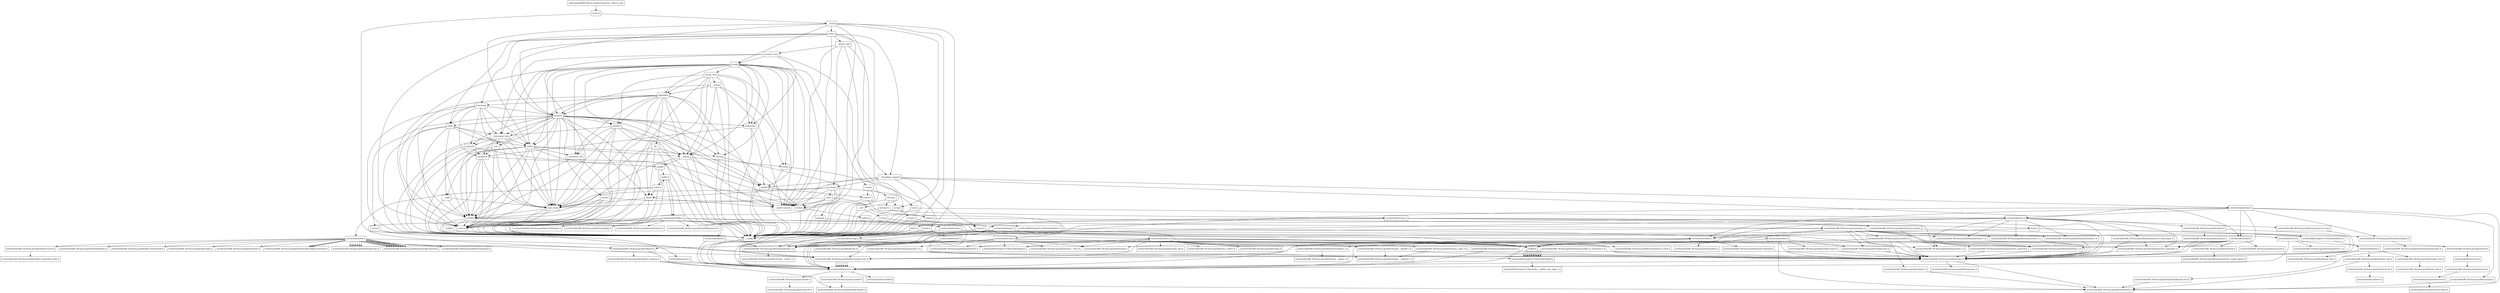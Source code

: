 digraph "dependencies" {
  header_1 [ shape="box", label="codecvt"];
  header_0 [ shape="box", label="tmp/tmpw8iwRO.libcxx.header.deps/test_codecvt.cpp"];
  header_2 [ shape="box", label="__config"];
  header_3 [ shape="box", label="usr/include/features.h"];
  header_4 [ shape="box", label="usr/include/stdc-predef.h"];
  header_5 [ shape="box", label="usr/include/x86_64-linux-gnu/sys/cdefs.h"];
  header_6 [ shape="box", label="usr/include/x86_64-linux-gnu/bits/wordsize.h"];
  header_7 [ shape="box", label="usr/include/x86_64-linux-gnu/bits/long-double.h"];
  header_8 [ shape="box", label="usr/include/x86_64-linux-gnu/gnu/stubs.h"];
  header_9 [ shape="box", label="usr/include/x86_64-linux-gnu/gnu/stubs-64.h"];
  header_11 [ shape="box", label="__locale"];
  header_12 [ shape="box", label="string"];
  header_13 [ shape="box", label="string_view"];
  header_14 [ shape="box", label="__string"];
  header_15 [ shape="box", label="algorithm"];
  header_16 [ shape="box", label="initializer_list"];
  header_17 [ shape="box", label="cstddef"];
  header_18 [ shape="box", label="version"];
  header_19 [ shape="box", label="usr/local/lib/clang/10.0.0/include/stddef.h"];
  header_20 [ shape="box", label="usr/local/lib/clang/10.0.0/include/__stddef_max_align_t.h"];
  header_21 [ shape="box", label="__nullptr"];
  header_22 [ shape="box", label="type_traits"];
  header_23 [ shape="box", label="cstring"];
  header_24 [ shape="box", label="string.h"];
  header_25 [ shape="box", label="usr/include/string.h"];
  header_26 [ shape="box", label="usr/include/x86_64-linux-gnu/bits/libc-header-start.h"];
  header_27 [ shape="box", label="stddef.h"];
  header_28 [ shape="box", label="usr/include/x86_64-linux-gnu/bits/types/locale_t.h"];
  header_29 [ shape="box", label="usr/include/x86_64-linux-gnu/bits/types/__locale_t.h"];
  header_30 [ shape="box", label="usr/include/strings.h"];
  header_31 [ shape="box", label="utility"];
  header_32 [ shape="box", label="__tuple"];
  header_33 [ shape="box", label="cstdint"];
  header_34 [ shape="box", label="stdint.h"];
  header_35 [ shape="box", label="usr/local/lib/clang/10.0.0/include/stdint.h"];
  header_36 [ shape="box", label="usr/include/stdint.h"];
  header_37 [ shape="box", label="usr/include/x86_64-linux-gnu/bits/types.h"];
  header_38 [ shape="box", label="usr/include/x86_64-linux-gnu/bits/typesizes.h"];
  header_39 [ shape="box", label="usr/include/x86_64-linux-gnu/bits/wchar.h"];
  header_40 [ shape="box", label="usr/include/x86_64-linux-gnu/bits/stdint-intn.h"];
  header_41 [ shape="box", label="usr/include/x86_64-linux-gnu/bits/stdint-uintn.h"];
  header_42 [ shape="box", label="__debug"];
  header_43 [ shape="box", label="iosfwd"];
  header_44 [ shape="box", label="wchar.h"];
  header_45 [ shape="box", label="usr/include/wchar.h"];
  header_46 [ shape="box", label="usr/include/x86_64-linux-gnu/bits/floatn.h"];
  header_47 [ shape="box", label="usr/include/x86_64-linux-gnu/bits/floatn-common.h"];
  header_48 [ shape="box", label="usr/local/lib/clang/10.0.0/include/stdarg.h"];
  header_49 [ shape="box", label="usr/include/x86_64-linux-gnu/bits/types/wint_t.h"];
  header_50 [ shape="box", label="usr/include/x86_64-linux-gnu/bits/types/mbstate_t.h"];
  header_51 [ shape="box", label="usr/include/x86_64-linux-gnu/bits/types/__mbstate_t.h"];
  header_52 [ shape="box", label="usr/include/x86_64-linux-gnu/bits/types/__FILE.h"];
  header_53 [ shape="box", label="usr/include/x86_64-linux-gnu/bits/types/FILE.h"];
  header_54 [ shape="box", label="cstdlib"];
  header_55 [ shape="box", label="stdlib.h"];
  header_56 [ shape="box", label="usr/include/stdlib.h"];
  header_57 [ shape="box", label="usr/include/x86_64-linux-gnu/bits/waitflags.h"];
  header_58 [ shape="box", label="usr/include/x86_64-linux-gnu/bits/waitstatus.h"];
  header_59 [ shape="box", label="usr/include/x86_64-linux-gnu/sys/types.h"];
  header_60 [ shape="box", label="usr/include/x86_64-linux-gnu/bits/types/clock_t.h"];
  header_61 [ shape="box", label="usr/include/x86_64-linux-gnu/bits/types/clockid_t.h"];
  header_62 [ shape="box", label="usr/include/x86_64-linux-gnu/bits/types/time_t.h"];
  header_63 [ shape="box", label="usr/include/x86_64-linux-gnu/bits/types/timer_t.h"];
  header_64 [ shape="box", label="usr/include/endian.h"];
  header_65 [ shape="box", label="usr/include/x86_64-linux-gnu/bits/endian.h"];
  header_66 [ shape="box", label="usr/include/x86_64-linux-gnu/bits/byteswap.h"];
  header_67 [ shape="box", label="usr/include/x86_64-linux-gnu/bits/uintn-identity.h"];
  header_68 [ shape="box", label="usr/include/x86_64-linux-gnu/sys/select.h"];
  header_69 [ shape="box", label="usr/include/x86_64-linux-gnu/bits/select.h"];
  header_70 [ shape="box", label="usr/include/x86_64-linux-gnu/bits/types/sigset_t.h"];
  header_71 [ shape="box", label="usr/include/x86_64-linux-gnu/bits/types/__sigset_t.h"];
  header_72 [ shape="box", label="usr/include/x86_64-linux-gnu/bits/types/struct_timeval.h"];
  header_73 [ shape="box", label="usr/include/x86_64-linux-gnu/bits/types/struct_timespec.h"];
  header_74 [ shape="box", label="usr/include/x86_64-linux-gnu/bits/pthreadtypes.h"];
  header_75 [ shape="box", label="usr/include/x86_64-linux-gnu/bits/thread-shared-types.h"];
  header_76 [ shape="box", label="usr/include/x86_64-linux-gnu/bits/pthreadtypes-arch.h"];
  header_77 [ shape="box", label="usr/include/alloca.h"];
  header_78 [ shape="box", label="usr/include/x86_64-linux-gnu/bits/stdlib-bsearch.h"];
  header_79 [ shape="box", label="usr/include/x86_64-linux-gnu/bits/stdlib-float.h"];
  header_80 [ shape="box", label="math.h"];
  header_81 [ shape="box", label="usr/include/math.h"];
  header_82 [ shape="box", label="usr/include/x86_64-linux-gnu/bits/math-vector.h"];
  header_83 [ shape="box", label="usr/include/x86_64-linux-gnu/bits/libm-simd-decl-stubs.h"];
  header_84 [ shape="box", label="usr/include/x86_64-linux-gnu/bits/flt-eval-method.h"];
  header_85 [ shape="box", label="usr/include/x86_64-linux-gnu/bits/fp-logb.h"];
  header_86 [ shape="box", label="usr/include/x86_64-linux-gnu/bits/fp-fast.h"];
  header_87 [ shape="box", label="usr/include/x86_64-linux-gnu/bits/mathcalls-helper-functions.h"];
  header_88 [ shape="box", label="usr/include/x86_64-linux-gnu/bits/mathcalls.h"];
  header_89 [ shape="box", label="usr/include/x86_64-linux-gnu/bits/mathcalls-narrow.h"];
  header_90 [ shape="box", label="usr/include/x86_64-linux-gnu/bits/iscanonical.h"];
  header_91 [ shape="box", label="usr/include/x86_64-linux-gnu/bits/mathinline.h"];
  header_92 [ shape="box", label="limits"];
  header_93 [ shape="box", label="__undef_macros"];
  header_94 [ shape="box", label="cstdio"];
  header_95 [ shape="box", label="stdio.h"];
  header_96 [ shape="box", label="usr/include/stdio.h"];
  header_97 [ shape="box", label="usr/include/x86_64-linux-gnu/bits/types/__fpos_t.h"];
  header_98 [ shape="box", label="usr/include/x86_64-linux-gnu/bits/types/__fpos64_t.h"];
  header_99 [ shape="box", label="usr/include/x86_64-linux-gnu/bits/types/struct_FILE.h"];
  header_100 [ shape="box", label="usr/include/x86_64-linux-gnu/bits/types/cookie_io_functions_t.h"];
  header_101 [ shape="box", label="usr/include/x86_64-linux-gnu/bits/stdio_lim.h"];
  header_102 [ shape="box", label="usr/include/x86_64-linux-gnu/bits/sys_errlist.h"];
  header_103 [ shape="box", label="usr/include/x86_64-linux-gnu/bits/stdio.h"];
  header_104 [ shape="box", label="memory"];
  header_105 [ shape="box", label="typeinfo"];
  header_106 [ shape="box", label="exception"];
  header_107 [ shape="box", label="new"];
  header_108 [ shape="box", label="iterator"];
  header_109 [ shape="box", label="__functional_base"];
  header_110 [ shape="box", label="tuple"];
  header_111 [ shape="box", label="stdexcept"];
  header_112 [ shape="box", label="cassert"];
  header_113 [ shape="box", label="usr/include/assert.h"];
  header_114 [ shape="box", label="atomic"];
  header_115 [ shape="box", label="functional"];
  header_116 [ shape="box", label="bit"];
  header_117 [ shape="box", label="cwchar"];
  header_118 [ shape="box", label="cwctype"];
  header_119 [ shape="box", label="cctype"];
  header_120 [ shape="box", label="ctype.h"];
  header_121 [ shape="box", label="usr/include/ctype.h"];
  header_122 [ shape="box", label="wctype.h"];
  header_123 [ shape="box", label="usr/include/wctype.h"];
  header_124 [ shape="box", label="usr/include/x86_64-linux-gnu/bits/wctype-wchar.h"];
  header_125 [ shape="box", label="mutex"];
  header_126 [ shape="box", label="__mutex_base"];
  header_127 [ shape="box", label="chrono"];
  header_128 [ shape="box", label="ctime"];
  header_129 [ shape="box", label="usr/include/time.h"];
  header_130 [ shape="box", label="usr/include/x86_64-linux-gnu/bits/time.h"];
  header_131 [ shape="box", label="usr/include/x86_64-linux-gnu/bits/timex.h"];
  header_132 [ shape="box", label="usr/include/x86_64-linux-gnu/bits/types/struct_tm.h"];
  header_133 [ shape="box", label="usr/include/x86_64-linux-gnu/bits/types/struct_itimerspec.h"];
  header_134 [ shape="box", label="ratio"];
  header_135 [ shape="box", label="climits"];
  header_136 [ shape="box", label="limits.h"];
  header_137 [ shape="box", label="usr/local/lib/clang/10.0.0/include/limits.h"];
  header_138 [ shape="box", label="usr/include/limits.h"];
  header_139 [ shape="box", label="usr/include/x86_64-linux-gnu/bits/posix1_lim.h"];
  header_140 [ shape="box", label="usr/include/x86_64-linux-gnu/bits/local_lim.h"];
  header_141 [ shape="box", label="usr/include/linux/limits.h"];
  header_142 [ shape="box", label="usr/include/x86_64-linux-gnu/bits/posix2_lim.h"];
  header_143 [ shape="box", label="usr/include/x86_64-linux-gnu/bits/xopen_lim.h"];
  header_144 [ shape="box", label="usr/include/x86_64-linux-gnu/bits/uio_lim.h"];
  header_145 [ shape="box", label="system_error"];
  header_146 [ shape="box", label="__errc"];
  header_147 [ shape="box", label="cerrno"];
  header_148 [ shape="box", label="errno.h"];
  header_149 [ shape="box", label="usr/include/errno.h"];
  header_150 [ shape="box", label="usr/include/x86_64-linux-gnu/bits/errno.h"];
  header_151 [ shape="box", label="usr/include/linux/errno.h"];
  header_152 [ shape="box", label="usr/include/x86_64-linux-gnu/asm/errno.h"];
  header_153 [ shape="box", label="usr/include/asm-generic/errno.h"];
  header_154 [ shape="box", label="usr/include/asm-generic/errno-base.h"];
  header_155 [ shape="box", label="usr/include/x86_64-linux-gnu/bits/types/error_t.h"];
  header_156 [ shape="box", label="__threading_support"];
  header_10 [ shape="box", label="usr/include/pthread.h"];
  header_157 [ shape="box", label="usr/include/sched.h"];
  header_158 [ shape="box", label="usr/include/x86_64-linux-gnu/bits/sched.h"];
  header_159 [ shape="box", label="usr/include/x86_64-linux-gnu/bits/types/struct_sched_param.h"];
  header_160 [ shape="box", label="usr/include/x86_64-linux-gnu/bits/cpu-set.h"];
  header_161 [ shape="box", label="usr/include/x86_64-linux-gnu/bits/setjmp.h"];
  header_162 [ shape="box", label="locale.h"];
  header_163 [ shape="box", label="usr/include/locale.h"];
  header_164 [ shape="box", label="usr/include/x86_64-linux-gnu/bits/locale.h"];
  header_13 -> header_2;
  header_13 -> header_14;
  header_13 -> header_15;
  header_13 -> header_108;
  header_13 -> header_92;
  header_13 -> header_111;
  header_13 -> header_18;
  header_13 -> header_42;
  header_13 -> header_93;
  header_30 -> header_3;
  header_30 -> header_27;
  header_30 -> header_28;
  header_136 -> header_2;
  header_136 -> header_137;
  header_136 -> header_137;
  header_124 -> header_37;
  header_124 -> header_49;
  header_124 -> header_64;
  header_109 -> header_2;
  header_109 -> header_22;
  header_109 -> header_105;
  header_109 -> header_106;
  header_109 -> header_107;
  header_109 -> header_31;
  header_59 -> header_3;
  header_59 -> header_37;
  header_59 -> header_60;
  header_59 -> header_61;
  header_59 -> header_62;
  header_59 -> header_63;
  header_59 -> header_27;
  header_59 -> header_40;
  header_59 -> header_64;
  header_59 -> header_68;
  header_59 -> header_74;
  header_15 -> header_2;
  header_15 -> header_16;
  header_15 -> header_22;
  header_15 -> header_23;
  header_15 -> header_31;
  header_15 -> header_104;
  header_15 -> header_115;
  header_15 -> header_108;
  header_15 -> header_17;
  header_15 -> header_116;
  header_15 -> header_18;
  header_15 -> header_42;
  header_15 -> header_93;
  header_64 -> header_3;
  header_64 -> header_65;
  header_64 -> header_66;
  header_64 -> header_67;
  header_112 -> header_2;
  header_112 -> header_113;
  header_135 -> header_2;
  header_135 -> header_136;
  header_104 -> header_2;
  header_104 -> header_22;
  header_104 -> header_105;
  header_104 -> header_17;
  header_104 -> header_33;
  header_104 -> header_107;
  header_104 -> header_31;
  header_104 -> header_92;
  header_104 -> header_108;
  header_104 -> header_109;
  header_104 -> header_43;
  header_104 -> header_110;
  header_104 -> header_111;
  header_104 -> header_23;
  header_104 -> header_112;
  header_104 -> header_114;
  header_104 -> header_18;
  header_104 -> header_93;
  header_162 -> header_2;
  header_162 -> header_163;
  header_134 -> header_2;
  header_134 -> header_33;
  header_134 -> header_135;
  header_134 -> header_22;
  header_134 -> header_93;
  header_14 -> header_2;
  header_14 -> header_15;
  header_14 -> header_94;
  header_14 -> header_104;
  header_14 -> header_42;
  header_14 -> header_93;
  header_115 -> header_2;
  header_115 -> header_22;
  header_115 -> header_105;
  header_115 -> header_106;
  header_115 -> header_104;
  header_115 -> header_110;
  header_115 -> header_31;
  header_115 -> header_18;
  header_115 -> header_109;
  header_128 -> header_2;
  header_128 -> header_129;
  header_145 -> header_146;
  header_145 -> header_22;
  header_145 -> header_111;
  header_145 -> header_109;
  header_145 -> header_12;
  header_113 -> header_3;
  header_117 -> header_2;
  header_117 -> header_118;
  header_117 -> header_44;
  header_126 -> header_2;
  header_126 -> header_127;
  header_126 -> header_145;
  header_126 -> header_156;
  header_126 -> header_93;
  header_27 -> header_19;
  header_27 -> header_19;
  header_27 -> header_19;
  header_27 -> header_19;
  header_27 -> header_19;
  header_27 -> header_19;
  header_27 -> header_19;
  header_27 -> header_19;
  header_27 -> header_19;
  header_27 -> header_19;
  header_119 -> header_2;
  header_119 -> header_120;
  header_75 -> header_76;
  header_31 -> header_2;
  header_31 -> header_32;
  header_31 -> header_22;
  header_31 -> header_16;
  header_31 -> header_17;
  header_31 -> header_23;
  header_31 -> header_33;
  header_31 -> header_18;
  header_31 -> header_42;
  header_19 -> header_20;
  header_26 -> header_3;
  header_26 -> header_3;
  header_26 -> header_3;
  header_26 -> header_3;
  header_26 -> header_3;
  header_26 -> header_3;
  header_26 -> header_3;
  header_95 -> header_2;
  header_95 -> header_96;
  header_50 -> header_51;
  header_127 -> header_2;
  header_127 -> header_128;
  header_127 -> header_22;
  header_127 -> header_134;
  header_127 -> header_92;
  header_127 -> header_18;
  header_127 -> header_93;
  header_114 -> header_2;
  header_114 -> header_17;
  header_114 -> header_33;
  header_114 -> header_22;
  header_114 -> header_18;
  header_125 -> header_2;
  header_125 -> header_126;
  header_125 -> header_33;
  header_125 -> header_115;
  header_125 -> header_104;
  header_125 -> header_110;
  header_125 -> header_18;
  header_125 -> header_156;
  header_125 -> header_93;
  header_151 -> header_152;
  header_131 -> header_37;
  header_131 -> header_72;
  header_130 -> header_37;
  header_130 -> header_131;
  header_43 -> header_2;
  header_43 -> header_44;
  header_150 -> header_151;
  header_105 -> header_2;
  header_105 -> header_106;
  header_105 -> header_17;
  header_105 -> header_33;
  header_21 -> header_2;
  header_47 -> header_3;
  header_47 -> header_7;
  header_61 -> header_37;
  header_97 -> header_37;
  header_97 -> header_51;
  header_76 -> header_6;
  header_108 -> header_2;
  header_108 -> header_43;
  header_108 -> header_109;
  header_108 -> header_22;
  header_108 -> header_17;
  header_108 -> header_16;
  header_108 -> header_18;
  header_108 -> header_42;
  header_138 -> header_26;
  header_138 -> header_139;
  header_138 -> header_142;
  header_138 -> header_143;
  header_163 -> header_3;
  header_163 -> header_27;
  header_163 -> header_164;
  header_163 -> header_28;
  header_62 -> header_37;
  header_42 -> header_2;
  header_42 -> header_43;
  header_42 -> header_54;
  header_42 -> header_94;
  header_42 -> header_17;
  header_66 -> header_3;
  header_66 -> header_37;
  header_96 -> header_26;
  header_96 -> header_27;
  header_96 -> header_48;
  header_96 -> header_37;
  header_96 -> header_97;
  header_96 -> header_98;
  header_96 -> header_52;
  header_96 -> header_53;
  header_96 -> header_99;
  header_96 -> header_100;
  header_96 -> header_101;
  header_96 -> header_102;
  header_96 -> header_103;
  header_56 -> header_26;
  header_56 -> header_27;
  header_56 -> header_57;
  header_56 -> header_58;
  header_56 -> header_46;
  header_56 -> header_28;
  header_56 -> header_59;
  header_56 -> header_77;
  header_56 -> header_78;
  header_56 -> header_79;
  header_40 -> header_37;
  header_107 -> header_2;
  header_107 -> header_106;
  header_107 -> header_22;
  header_107 -> header_17;
  header_107 -> header_18;
  header_82 -> header_83;
  header_60 -> header_37;
  header_81 -> header_26;
  header_81 -> header_37;
  header_81 -> header_82;
  header_81 -> header_46;
  header_81 -> header_84;
  header_81 -> header_85;
  header_81 -> header_86;
  header_81 -> header_87;
  header_81 -> header_88;
  header_81 -> header_87;
  header_81 -> header_88;
  header_81 -> header_87;
  header_81 -> header_88;
  header_81 -> header_88;
  header_81 -> header_88;
  header_81 -> header_88;
  header_81 -> header_88;
  header_81 -> header_89;
  header_81 -> header_89;
  header_81 -> header_89;
  header_81 -> header_89;
  header_81 -> header_89;
  header_81 -> header_89;
  header_81 -> header_89;
  header_81 -> header_89;
  header_81 -> header_89;
  header_81 -> header_90;
  header_81 -> header_91;
  header_94 -> header_2;
  header_94 -> header_95;
  header_111 -> header_2;
  header_111 -> header_106;
  header_111 -> header_43;
  header_55 -> header_2;
  header_55 -> header_56;
  header_55 -> header_80;
  header_55 -> header_56;
  header_54 -> header_2;
  header_54 -> header_55;
  header_72 -> header_37;
  header_67 -> header_37;
  header_25 -> header_26;
  header_25 -> header_27;
  header_25 -> header_28;
  header_25 -> header_30;
  header_156 -> header_2;
  header_156 -> header_127;
  header_156 -> header_43;
  header_156 -> header_148;
  header_156 -> header_10;
  header_156 -> header_157;
  header_156 -> header_93;
  header_133 -> header_37;
  header_133 -> header_73;
  header_41 -> header_37;
  header_143 -> header_144;
  header_45 -> header_26;
  header_45 -> header_46;
  header_45 -> header_27;
  header_45 -> header_48;
  header_45 -> header_39;
  header_45 -> header_49;
  header_45 -> header_50;
  header_45 -> header_52;
  header_45 -> header_53;
  header_45 -> header_28;
  header_149 -> header_3;
  header_149 -> header_150;
  header_149 -> header_155;
  header_36 -> header_26;
  header_36 -> header_37;
  header_36 -> header_39;
  header_36 -> header_6;
  header_36 -> header_40;
  header_36 -> header_41;
  header_17 -> header_2;
  header_17 -> header_18;
  header_17 -> header_19;
  header_17 -> header_21;
  header_92 -> header_2;
  header_92 -> header_22;
  header_92 -> header_93;
  header_92 -> header_18;
  header_137 -> header_138;
  header_157 -> header_3;
  header_157 -> header_37;
  header_157 -> header_27;
  header_157 -> header_62;
  header_157 -> header_73;
  header_157 -> header_158;
  header_157 -> header_160;
  header_120 -> header_2;
  header_120 -> header_121;
  header_98 -> header_37;
  header_98 -> header_51;
  header_118 -> header_2;
  header_118 -> header_119;
  header_118 -> header_122;
  header_132 -> header_37;
  header_152 -> header_153;
  header_18 -> header_2;
  header_121 -> header_3;
  header_121 -> header_37;
  header_121 -> header_64;
  header_121 -> header_28;
  header_24 -> header_2;
  header_24 -> header_25;
  header_35 -> header_36;
  header_122 -> header_2;
  header_122 -> header_123;
  header_106 -> header_2;
  header_106 -> header_17;
  header_106 -> header_54;
  header_106 -> header_22;
  header_106 -> header_18;
  header_146 -> header_2;
  header_146 -> header_147;
  header_63 -> header_37;
  header_73 -> header_37;
  header_116 -> header_2;
  header_116 -> header_92;
  header_116 -> header_22;
  header_116 -> header_18;
  header_116 -> header_42;
  header_116 -> header_93;
  header_46 -> header_3;
  header_46 -> header_47;
  header_32 -> header_2;
  header_32 -> header_17;
  header_32 -> header_22;
  header_10 -> header_3;
  header_10 -> header_64;
  header_10 -> header_157;
  header_10 -> header_129;
  header_10 -> header_74;
  header_10 -> header_161;
  header_10 -> header_6;
  header_10 -> header_73;
  header_99 -> header_37;
  header_161 -> header_6;
  header_158 -> header_159;
  header_68 -> header_3;
  header_68 -> header_37;
  header_68 -> header_69;
  header_68 -> header_70;
  header_68 -> header_62;
  header_68 -> header_72;
  header_68 -> header_73;
  header_34 -> header_2;
  header_34 -> header_35;
  header_3 -> header_4;
  header_3 -> header_5;
  header_3 -> header_8;
  header_16 -> header_2;
  header_16 -> header_17;
  header_11 -> header_2;
  header_11 -> header_12;
  header_11 -> header_104;
  header_11 -> header_31;
  header_11 -> header_125;
  header_11 -> header_33;
  header_11 -> header_119;
  header_11 -> header_162;
  header_33 -> header_2;
  header_33 -> header_34;
  header_100 -> header_37;
  header_139 -> header_6;
  header_139 -> header_140;
  header_77 -> header_3;
  header_77 -> header_27;
  header_140 -> header_141;
  header_37 -> header_3;
  header_37 -> header_6;
  header_37 -> header_38;
  header_123 -> header_3;
  header_123 -> header_37;
  header_123 -> header_49;
  header_123 -> header_124;
  header_123 -> header_28;
  header_28 -> header_29;
  header_129 -> header_3;
  header_129 -> header_27;
  header_129 -> header_130;
  header_129 -> header_60;
  header_129 -> header_62;
  header_129 -> header_132;
  header_129 -> header_73;
  header_129 -> header_61;
  header_129 -> header_63;
  header_129 -> header_133;
  header_129 -> header_28;
  header_2 -> header_3;
  header_12 -> header_2;
  header_12 -> header_13;
  header_12 -> header_43;
  header_12 -> header_23;
  header_12 -> header_94;
  header_12 -> header_117;
  header_12 -> header_15;
  header_12 -> header_108;
  header_12 -> header_31;
  header_12 -> header_104;
  header_12 -> header_111;
  header_12 -> header_22;
  header_12 -> header_16;
  header_12 -> header_109;
  header_12 -> header_18;
  header_12 -> header_33;
  header_12 -> header_42;
  header_12 -> header_93;
  header_110 -> header_2;
  header_110 -> header_32;
  header_110 -> header_17;
  header_110 -> header_22;
  header_110 -> header_109;
  header_110 -> header_31;
  header_110 -> header_18;
  header_153 -> header_154;
  header_69 -> header_6;
  header_0 -> header_1;
  header_44 -> header_2;
  header_44 -> header_45;
  header_74 -> header_75;
  header_23 -> header_2;
  header_23 -> header_24;
  header_147 -> header_2;
  header_147 -> header_148;
  header_80 -> header_2;
  header_80 -> header_55;
  header_80 -> header_81;
  header_80 -> header_22;
  header_80 -> header_92;
  header_70 -> header_71;
  header_148 -> header_2;
  header_148 -> header_149;
  header_8 -> header_9;
  header_5 -> header_6;
  header_5 -> header_7;
  header_22 -> header_2;
  header_22 -> header_17;
  header_22 -> header_18;
  header_1 -> header_2;
  header_1 -> header_11;
}
